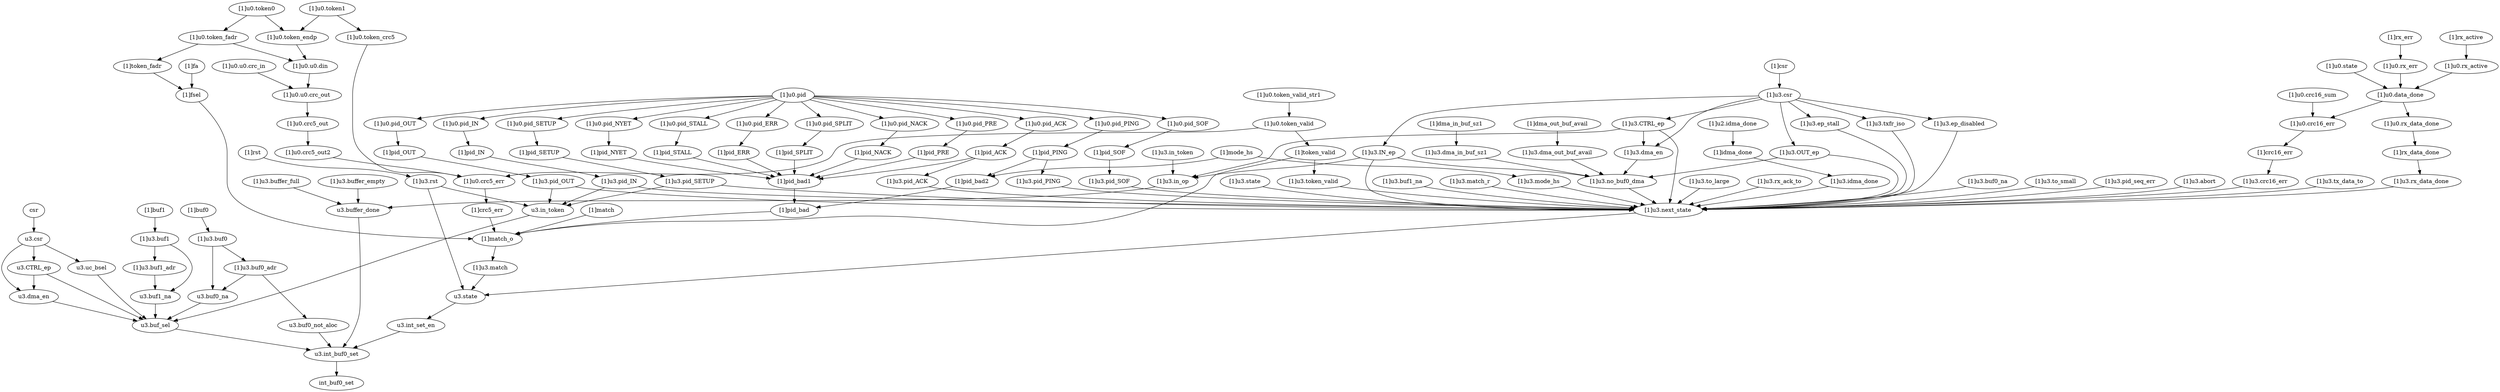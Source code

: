 strict digraph "" {
	"[1]pid_PRE"	 [complexity=24,
		importance=0.100343752862,
		rank=0.00418098970257];
	"[1]pid_bad1"	 [complexity=16,
		importance=0.0983161657928,
		rank=0.00614476036205];
	"[1]pid_PRE" -> "[1]pid_bad1";
	"[1]u0.pid_ERR"	 [complexity=24,
		importance=0.101746000139,
		rank=0.00423941667245];
	"[1]pid_ERR"	 [complexity=24,
		importance=0.100343752862,
		rank=0.00418098970257];
	"[1]u0.pid_ERR" -> "[1]pid_ERR";
	"[1]u3.match"	 [complexity=7,
		importance=0.0828915098462,
		rank=0.0118416442637];
	"u3.state"	 [complexity=6,
		importance=0.0392863743536,
		rank=0.00654772905893];
	"[1]u3.match" -> "u3.state";
	"[1]u0.state"	 [complexity=15,
		importance=0.178743467142,
		rank=0.0119162311428];
	"[1]u0.data_done"	 [complexity=14,
		importance=0.174532759421,
		rank=0.0124666256729];
	"[1]u0.state" -> "[1]u0.data_done";
	"[1]rx_err"	 [complexity=16,
		importance=0.177848901581,
		rank=0.0111155563488];
	"[1]u0.rx_err"	 [complexity=16,
		importance=0.176522432267,
		rank=0.0110326520167];
	"[1]rx_err" -> "[1]u0.rx_err";
	"[1]u2.idma_done"	 [complexity=9,
		importance=0.117116811281,
		rank=0.0130129790312];
	"[1]idma_done"	 [complexity=9,
		importance=0.115071242958,
		rank=0.012785693662];
	"[1]u2.idma_done" -> "[1]idma_done";
	"[1]u3.mode_hs"	 [complexity=10,
		importance=0.166989185295,
		rank=0.0166989185295];
	"[1]u3.next_state"	 [complexity=8,
		importance=0.0551103714048,
		rank=0.0068887964256];
	"[1]u3.mode_hs" -> "[1]u3.next_state";
	"[1]pid_bad"	 [complexity=13,
		importance=0.0935972860104,
		rank=0.00719979123157];
	"[1]match_o"	 [complexity=7,
		importance=0.0888729370184,
		rank=0.0126961338598];
	"[1]pid_bad" -> "[1]match_o";
	"[1]u3.buf0_na"	 [complexity=17,
		importance=0.442706852465,
		rank=0.0260415795568];
	"[1]u3.buf0_na" -> "[1]u3.next_state";
	"[1]u3.to_small"	 [complexity=10,
		importance=0.222669576391,
		rank=0.0222669576391];
	"[1]u3.to_small" -> "[1]u3.next_state";
	"[1]u0.rx_active"	 [complexity=16,
		importance=0.176190830501,
		rank=0.0110119269063];
	"[1]u0.rx_active" -> "[1]u0.data_done";
	"[1]u0.token_endp"	 [complexity=78,
		importance=2.8486315042,
		rank=0.0365209167205];
	"[1]u0.u0.din"	 [complexity=78,
		importance=2.84657669436,
		rank=0.0364945730046];
	"[1]u0.token_endp" -> "[1]u0.u0.din";
	"[1]u0.rx_err" -> "[1]u0.data_done";
	"[1]u3.pid_seq_err"	 [complexity=9,
		importance=0.168613387752,
		rank=0.0187348208613];
	"[1]u3.pid_seq_err" -> "[1]u3.next_state";
	"[1]u0.u0.crc_in"	 [complexity=78,
		importance=1.68683916049,
		rank=0.0216261430832];
	"[1]u0.u0.crc_out"	 [complexity=23,
		importance=0.105344543199,
		rank=0.00458019753038];
	"[1]u0.u0.crc_in" -> "[1]u0.u0.crc_out";
	"[1]u3.IN_ep"	 [complexity=13,
		importance=0.0113907334327,
		rank=0.000876210264051];
	"[1]u3.no_buf0_dma"	 [complexity=17,
		importance=0.224042462342,
		rank=0.0131789683731];
	"[1]u3.IN_ep" -> "[1]u3.no_buf0_dma";
	"[1]u3.IN_ep" -> "[1]u3.next_state";
	"[1]u3.in_op"	 [complexity=9,
		importance=0.0100548788858,
		rank=0.00111720876509];
	"[1]u3.IN_ep" -> "[1]u3.in_op";
	"[1]crc16_err"	 [complexity=11,
		importance=0.170524833013,
		rank=0.0155022575466];
	"[1]u3.crc16_err"	 [complexity=11,
		importance=0.167946755061,
		rank=0.0152678868237];
	"[1]crc16_err" -> "[1]u3.crc16_err";
	"[1]pid_bad2"	 [complexity=16,
		importance=0.0956746023382,
		rank=0.00597966264614];
	"[1]pid_bad2" -> "[1]pid_bad";
	"[1]pid_bad1" -> "[1]pid_bad";
	"[1]pid_SPLIT"	 [complexity=24,
		importance=0.100343752862,
		rank=0.00418098970257];
	"[1]pid_SPLIT" -> "[1]pid_bad1";
	"[1]u0.pid_SOF"	 [complexity=11,
		importance=0.280376847054,
		rank=0.0254888042776];
	"[1]pid_SOF"	 [complexity=11,
		importance=0.278974599777,
		rank=0.0253613272525];
	"[1]u0.pid_SOF" -> "[1]pid_SOF";
	"[1]u3.pid_IN"	 [complexity=20,
		importance=0.332827188238,
		rank=0.0166413594119];
	"u3.in_token"	 [complexity=12,
		importance=0.00963818242424,
		rank=0.000803181868687];
	"[1]u3.pid_IN" -> "u3.in_token";
	"[1]u3.pid_IN" -> "[1]u3.next_state";
	"[1]u3.abort"	 [complexity=13,
		importance=0.554460915906,
		rank=0.0426508396851];
	"[1]u3.abort" -> "[1]u3.next_state";
	"[1]u0.rx_data_done"	 [complexity=9,
		importance=0.115666351439,
		rank=0.0128518168266];
	"[1]rx_data_done"	 [complexity=9,
		importance=0.114151869255,
		rank=0.0126835410284];
	"[1]u0.rx_data_done" -> "[1]rx_data_done";
	"[1]u0.token_valid"	 [complexity=10,
		importance=0.0616103683518,
		rank=0.00616103683518];
	"[1]token_valid"	 [complexity=10,
		importance=0.05880320215,
		rank=0.005880320215];
	"[1]u0.token_valid" -> "[1]token_valid";
	"[1]u0.crc5_err"	 [complexity=13,
		importance=0.0965562482675,
		rank=0.00742740371289];
	"[1]u0.token_valid" -> "[1]u0.crc5_err";
	"[1]rst"	 [complexity=7,
		importance=0.12056732865,
		rank=0.0172239040928];
	"[1]u3.rst"	 [complexity=7,
		importance=0.119240859336,
		rank=0.0170344084765];
	"[1]rst" -> "[1]u3.rst";
	"[1]u0.pid_NACK"	 [complexity=24,
		importance=0.101746000139,
		rank=0.00423941667245];
	"[1]pid_NACK"	 [complexity=24,
		importance=0.100343752862,
		rank=0.00418098970257];
	"[1]u0.pid_NACK" -> "[1]pid_NACK";
	"[1]u3.CTRL_ep"	 [complexity=13,
		importance=0.0113907334327,
		rank=0.000876210264051];
	"[1]u3.CTRL_ep" -> "[1]u3.next_state";
	"[1]u3.dma_en"	 [complexity=23,
		importance=0.225397960887,
		rank=0.00979991134292];
	"[1]u3.CTRL_ep" -> "[1]u3.dma_en";
	"[1]u3.CTRL_ep" -> "[1]u3.in_op";
	"[1]u3.rst" -> "u3.in_token";
	"[1]u3.rst" -> "u3.state";
	"[1]u3.dma_in_buf_sz1"	 [complexity=23,
		importance=0.226032135189,
		rank=0.00982748413864];
	"[1]u3.dma_in_buf_sz1" -> "[1]u3.no_buf0_dma";
	"[1]u3.buffer_empty"	 [complexity=9,
		importance=0.00995058845374,
		rank=0.0011056209393];
	"u3.buffer_done"	 [complexity=5,
		importance=0.00818158674304,
		rank=0.00163631734861];
	"[1]u3.buffer_empty" -> "u3.buffer_done";
	"[1]u3.no_buf0_dma" -> "[1]u3.next_state";
	"[1]u3.pid_SETUP"	 [complexity=12,
		importance=0.0572753312139,
		rank=0.00477294426783];
	"[1]u3.pid_SETUP" -> "u3.in_token";
	"[1]u3.pid_SETUP" -> "[1]u3.next_state";
	"[1]u3.tx_data_to"	 [complexity=11,
		importance=0.168154140905,
		rank=0.0152867400823];
	"[1]u3.tx_data_to" -> "[1]u3.next_state";
	"[1]csr"	 [complexity=15,
		importance=0.0147068755932,
		rank=0.000980458372883];
	"[1]u3.csr"	 [complexity=15,
		importance=0.0133804062792,
		rank=0.000892027085278];
	"[1]csr" -> "[1]u3.csr";
	"[1]u0.crc16_err"	 [complexity=11,
		importance=0.17302853411,
		rank=0.0157298667372];
	"[1]u0.crc16_err" -> "[1]crc16_err";
	"[1]pid_SETUP"	 [complexity=12,
		importance=0.0589523594054,
		rank=0.00491269661711];
	"[1]pid_SETUP" -> "[1]u3.pid_SETUP";
	"[1]u0.crc5_out"	 [complexity=23,
		importance=0.10221767061,
		rank=0.00444424654825];
	"[1]u0.u0.crc_out" -> "[1]u0.crc5_out";
	"[1]pid_OUT"	 [complexity=21,
		importance=0.279393845025,
		rank=0.0133044688107];
	"[1]u3.pid_OUT"	 [complexity=21,
		importance=0.277716816833,
		rank=0.0132246103254];
	"[1]pid_OUT" -> "[1]u3.pid_OUT";
	"[1]u3.dma_out_buf_avail"	 [complexity=23,
		importance=0.226032135189,
		rank=0.00982748413864];
	"[1]u3.dma_out_buf_avail" -> "[1]u3.no_buf0_dma";
	"[1]u3.ep_stall"	 [complexity=9,
		importance=0.276887711571,
		rank=0.0307653012857];
	"[1]u3.ep_stall" -> "[1]u3.next_state";
	"[1]u0.token_valid_str1"	 [complexity=12,
		importance=0.0645714406867,
		rank=0.00538095339056];
	"[1]u0.token_valid_str1" -> "[1]u0.token_valid";
	"u3.int_buf0_set"	 [complexity=0,
		importance=0.00559353942396,
		rank=0.0];
	int_buf0_set	 [complexity=0,
		importance=0.00274874600259,
		rank=0.0];
	"u3.int_buf0_set" -> int_buf0_set;
	"[1]u0.crc16_sum"	 [complexity=14,
		importance=0.176979713213,
		rank=0.0126414080866];
	"[1]u0.crc16_sum" -> "[1]u0.crc16_err";
	"[1]u0.pid"	 [complexity=12,
		importance=0.172884508717,
		rank=0.0144070423931];
	"[1]u0.pid" -> "[1]u0.pid_ERR";
	"[1]u0.pid" -> "[1]u0.pid_SOF";
	"[1]u0.pid" -> "[1]u0.pid_NACK";
	"[1]u0.pid_NYET"	 [complexity=24,
		importance=0.101746000139,
		rank=0.00423941667245];
	"[1]u0.pid" -> "[1]u0.pid_NYET";
	"[1]u0.pid_STALL"	 [complexity=24,
		importance=0.101746000139,
		rank=0.00423941667245];
	"[1]u0.pid" -> "[1]u0.pid_STALL";
	"[1]u0.pid_PRE"	 [complexity=24,
		importance=0.101746000139,
		rank=0.00423941667245];
	"[1]u0.pid" -> "[1]u0.pid_PRE";
	"[1]u0.pid_ACK"	 [complexity=10,
		importance=0.0595945373782,
		rank=0.00595945373782];
	"[1]u0.pid" -> "[1]u0.pid_ACK";
	"[1]u0.pid_SPLIT"	 [complexity=24,
		importance=0.101746000139,
		rank=0.00423941667245];
	"[1]u0.pid" -> "[1]u0.pid_SPLIT";
	"[1]u0.pid_IN"	 [complexity=20,
		importance=0.335906463706,
		rank=0.0167953231853];
	"[1]u0.pid" -> "[1]u0.pid_IN";
	"[1]u0.pid_PING"	 [complexity=10,
		importance=0.170156104245,
		rank=0.0170156104245];
	"[1]u0.pid" -> "[1]u0.pid_PING";
	"[1]u0.pid_SETUP"	 [complexity=12,
		importance=0.0603546066824,
		rank=0.00502955055687];
	"[1]u0.pid" -> "[1]u0.pid_SETUP";
	"[1]u0.pid_OUT"	 [complexity=21,
		importance=0.280796092302,
		rank=0.0133712424906];
	"[1]u0.pid" -> "[1]u0.pid_OUT";
	"[1]pid_NYET"	 [complexity=24,
		importance=0.100343752862,
		rank=0.00418098970257];
	"[1]u0.pid_NYET" -> "[1]pid_NYET";
	"[1]u3.state"	 [complexity=11,
		importance=1.49826059983,
		rank=0.136205509076];
	"[1]u3.state" -> "[1]u3.next_state";
	"[1]fa"	 [complexity=16,
		importance=0.0930693218447,
		rank=0.00581683261529];
	"[1]fsel"	 [complexity=13,
		importance=0.0917428525306,
		rank=0.00705714250236];
	"[1]fa" -> "[1]fsel";
	"u3.csr"	 [complexity=17,
		importance=0.0125443852986,
		rank=0.000737905017566];
	"u3.CTRL_ep"	 [complexity=15,
		importance=0.0105547124521,
		rank=0.000703647496808];
	"u3.csr" -> "u3.CTRL_ep";
	"u3.uc_bsel"	 [complexity=12,
		importance=0.00919921390715,
		rank=0.000766601158929];
	"u3.csr" -> "u3.uc_bsel";
	"u3.dma_en"	 [complexity=12,
		importance=0.00921885790525,
		rank=0.000768238158771];
	"u3.csr" -> "u3.dma_en";
	"[1]u3.idma_done"	 [complexity=9,
		importance=0.112721892118,
		rank=0.0125246546798];
	"[1]idma_done" -> "[1]u3.idma_done";
	"[1]u3.pid_OUT" -> "u3.in_token";
	"[1]u3.pid_OUT" -> "[1]u3.next_state";
	"[1]u3.txfr_iso"	 [complexity=10,
		importance=0.221777340166,
		rank=0.0221777340166];
	"[1]u3.txfr_iso" -> "[1]u3.next_state";
	"u3.buf_sel"	 [complexity=5,
		importance=0.00786335936028,
		rank=0.00157267187206];
	"u3.in_token" -> "u3.buf_sel";
	"[1]pid_STALL"	 [complexity=24,
		importance=0.100343752862,
		rank=0.00418098970257];
	"[1]u0.pid_STALL" -> "[1]pid_STALL";
	"[1]pid_PING"	 [complexity=10,
		importance=0.168753856967,
		rank=0.0168753856967];
	"[1]pid_PING" -> "[1]pid_bad2";
	"[1]u3.pid_PING"	 [complexity=10,
		importance=0.167076828776,
		rank=0.0167076828776];
	"[1]pid_PING" -> "[1]u3.pid_PING";
	"[1]u3.pid_SOF"	 [complexity=11,
		importance=0.277297571586,
		rank=0.0252088701441];
	"[1]pid_SOF" -> "[1]u3.pid_SOF";
	"[1]mode_hs"	 [complexity=10,
		importance=0.168315654609,
		rank=0.0168315654609];
	"[1]mode_hs" -> "[1]u3.mode_hs";
	"[1]mode_hs" -> "[1]pid_bad2";
	"[1]u3.pid_SOF" -> "[1]u3.next_state";
	"[1]u0.pid_PRE" -> "[1]pid_PRE";
	"[1]u0.crc5_out2"	 [complexity=17,
		importance=0.0993278947111,
		rank=0.00584281733595];
	"[1]u0.crc5_out2" -> "[1]u0.crc5_err";
	"[1]pid_ACK"	 [complexity=10,
		importance=0.0581922901011,
		rank=0.00581922901011];
	"[1]u0.pid_ACK" -> "[1]pid_ACK";
	"[1]u0.token_fadr"	 [complexity=78,
		importance=2.84831238041,
		rank=0.0365168253898];
	"[1]token_fadr"	 [complexity=16,
		importance=0.0935032168738,
		rank=0.00584395105461];
	"[1]u0.token_fadr" -> "[1]token_fadr";
	"[1]u0.token_fadr" -> "[1]u0.u0.din";
	"[1]dma_in_buf_sz1"	 [complexity=23,
		importance=0.227358604503,
		rank=0.00988515671751];
	"[1]dma_in_buf_sz1" -> "[1]u3.dma_in_buf_sz1";
	"[1]u3.ep_disabled"	 [complexity=11,
		importance=0.276887711571,
		rank=0.0251716101428];
	"[1]u3.ep_disabled" -> "[1]u3.next_state";
	"u3.int_set_en"	 [complexity=5,
		importance=0.00725145061276,
		rank=0.00145029012255];
	"u3.int_set_en" -> "u3.int_buf0_set";
	"[1]crc5_err"	 [complexity=13,
		importance=0.0923191899215,
		rank=0.00710147614781];
	"[1]crc5_err" -> "[1]match_o";
	"[1]u0.data_done" -> "[1]u0.rx_data_done";
	"[1]u0.data_done" -> "[1]u0.crc16_err";
	"[1]u0.crc5_out" -> "[1]u0.crc5_out2";
	"[1]buf1"	 [complexity=18,
		importance=0.0147719971901,
		rank=0.000820666510562];
	"[1]u3.buf1"	 [complexity=18,
		importance=0.013445527876,
		rank=0.000746973770891];
	"[1]buf1" -> "[1]u3.buf1";
	"[1]buf0"	 [complexity=18,
		importance=0.0146614636205,
		rank=0.000814525756695];
	"[1]u3.buf0"	 [complexity=18,
		importance=0.0133349943064,
		rank=0.000740833017024];
	"[1]buf0" -> "[1]u3.buf0";
	"[1]u0.pid_SPLIT" -> "[1]pid_SPLIT";
	"[1]pid_IN"	 [complexity=20,
		importance=0.334504216429,
		rank=0.0167252108215];
	"[1]u0.pid_IN" -> "[1]pid_IN";
	"u3.CTRL_ep" -> "u3.buf_sel";
	"u3.CTRL_ep" -> "u3.dma_en";
	"[1]u3.next_state" -> "u3.state";
	"[1]match"	 [complexity=13,
		importance=0.0901994063325,
		rank=0.00693841587173];
	"[1]match" -> "[1]match_o";
	"[1]u3.rx_data_done"	 [complexity=9,
		importance=0.112068123714,
		rank=0.012452013746];
	"[1]rx_data_done" -> "[1]u3.rx_data_done";
	"[1]u3.buf1_na"	 [complexity=17,
		importance=0.442817386035,
		rank=0.0260480815315];
	"[1]u3.buf1_na" -> "[1]u3.next_state";
	"[1]u3.in_token"	 [complexity=13,
		importance=0.0118297019498,
		rank=0.000909977073058];
	"[1]u3.in_token" -> "[1]u3.in_op";
	"[1]u3.buf0_adr"	 [complexity=15,
		importance=0.0113453214599,
		rank=0.000756354763995];
	"u3.buf0_na"	 [complexity=12,
		importance=0.0096872405873,
		rank=0.000807270048942];
	"[1]u3.buf0_adr" -> "u3.buf0_na";
	"u3.buf0_not_aloc"	 [complexity=5,
		importance=0.00708580909243,
		rank=0.00141716181849];
	"[1]u3.buf0_adr" -> "u3.buf0_not_aloc";
	"[1]u3.buf1_adr"	 [complexity=15,
		importance=0.0114558550295,
		rank=0.000763723668635];
	"u3.buf1_na"	 [complexity=12,
		importance=0.00979777415689,
		rank=0.000816481179741];
	"[1]u3.buf1_adr" -> "u3.buf1_na";
	"[1]pid_IN" -> "[1]u3.pid_IN";
	"[1]pid_ERR" -> "[1]pid_bad1";
	"[1]match_o" -> "[1]u3.match";
	"[1]u3.match_r"	 [complexity=11,
		importance=0.27731049476,
		rank=0.0252100449782];
	"[1]u3.match_r" -> "[1]u3.next_state";
	"[1]pid_NACK" -> "[1]pid_bad1";
	"u3.state" -> "u3.int_set_en";
	"[1]u3.rx_data_done" -> "[1]u3.next_state";
	"u3.buf_sel" -> "u3.int_buf0_set";
	"u3.uc_bsel" -> "u3.buf_sel";
	"u3.buf0_na" -> "u3.buf_sel";
	"u3.dma_en" -> "u3.buf_sel";
	"[1]u0.pid_PING" -> "[1]pid_PING";
	"[1]u3.idma_done" -> "[1]u3.next_state";
	"[1]u3.OUT_ep"	 [complexity=23,
		importance=0.225378316889,
		rank=0.00979905725605];
	"[1]u3.OUT_ep" -> "[1]u3.no_buf0_dma";
	"[1]u3.OUT_ep" -> "[1]u3.next_state";
	"[1]pid_NYET" -> "[1]pid_bad1";
	"u3.buffer_done" -> "u3.int_buf0_set";
	"[1]u3.buf0" -> "[1]u3.buf0_adr";
	"[1]u3.buf0" -> "u3.buf0_na";
	"[1]u3.buf1" -> "[1]u3.buf1_adr";
	"[1]u3.buf1" -> "u3.buf1_na";
	"[1]u3.dma_en" -> "[1]u3.no_buf0_dma";
	"[1]u0.token1"	 [complexity=19,
		importance=0.100116392697,
		rank=0.00526928382617];
	"[1]u0.token1" -> "[1]u0.token_endp";
	"[1]u0.token_crc5"	 [complexity=17,
		importance=0.0982018413738,
		rank=0.00577657890434];
	"[1]u0.token1" -> "[1]u0.token_crc5";
	"[1]u0.token0"	 [complexity=81,
		importance=2.85108637206,
		rank=0.0351985971859];
	"[1]u0.token0" -> "[1]u0.token_endp";
	"[1]u0.token0" -> "[1]u0.token_fadr";
	"[1]u3.csr" -> "[1]u3.IN_ep";
	"[1]u3.csr" -> "[1]u3.CTRL_ep";
	"[1]u3.csr" -> "[1]u3.ep_stall";
	"[1]u3.csr" -> "[1]u3.txfr_iso";
	"[1]u3.csr" -> "[1]u3.ep_disabled";
	"[1]u3.csr" -> "[1]u3.OUT_ep";
	"[1]u3.csr" -> "[1]u3.dma_en";
	"[1]token_valid" -> "[1]match_o";
	"[1]u3.token_valid"	 [complexity=10,
		importance=0.0567749405619,
		rank=0.00567749405619];
	"[1]token_valid" -> "[1]u3.token_valid";
	"[1]u3.pid_ACK"	 [complexity=10,
		importance=0.0567879188143,
		rank=0.00567879188143];
	"[1]u3.pid_ACK" -> "[1]u3.next_state";
	"[1]dma_out_buf_avail"	 [complexity=23,
		importance=0.227358604503,
		rank=0.00988515671751];
	"[1]dma_out_buf_avail" -> "[1]u3.dma_out_buf_avail";
	"[1]u3.token_valid" -> "[1]u3.next_state";
	"u3.buf1_na" -> "u3.buf_sel";
	"[1]u3.in_op" -> "u3.buffer_done";
	"[1]token_fadr" -> "[1]fsel";
	"[1]u0.pid_SETUP" -> "[1]pid_SETUP";
	"[1]u3.to_large"	 [complexity=10,
		importance=0.222669576391,
		rank=0.0222669576391];
	"[1]u3.to_large" -> "[1]u3.next_state";
	"[1]u3.crc16_err" -> "[1]u3.next_state";
	csr	 [complexity=17,
		importance=0.0138708546127,
		rank=0.000815932624277];
	csr -> "u3.csr";
	"u3.buf0_not_aloc" -> "u3.int_buf0_set";
	"[1]fsel" -> "[1]match_o";
	"[1]u0.crc5_err" -> "[1]crc5_err";
	"[1]u3.pid_PING" -> "[1]u3.next_state";
	"[1]u0.token_crc5" -> "[1]u0.crc5_err";
	"[1]u3.buffer_full"	 [complexity=9,
		importance=0.0100113062661,
		rank=0.00111236736289];
	"[1]u3.buffer_full" -> "u3.buffer_done";
	"[1]u3.rx_ack_to"	 [complexity=9,
		importance=0.113242797151,
		rank=0.0125825330168];
	"[1]u3.rx_ack_to" -> "[1]u3.next_state";
	"[1]rx_active"	 [complexity=16,
		importance=0.177517299815,
		rank=0.0110948312384];
	"[1]rx_active" -> "[1]u0.rx_active";
	"[1]pid_STALL" -> "[1]pid_bad1";
	"[1]u0.u0.din" -> "[1]u0.u0.crc_out";
	"[1]pid_ACK" -> "[1]pid_bad1";
	"[1]pid_ACK" -> "[1]u3.pid_ACK";
	"[1]u0.pid_OUT" -> "[1]pid_OUT";
}
